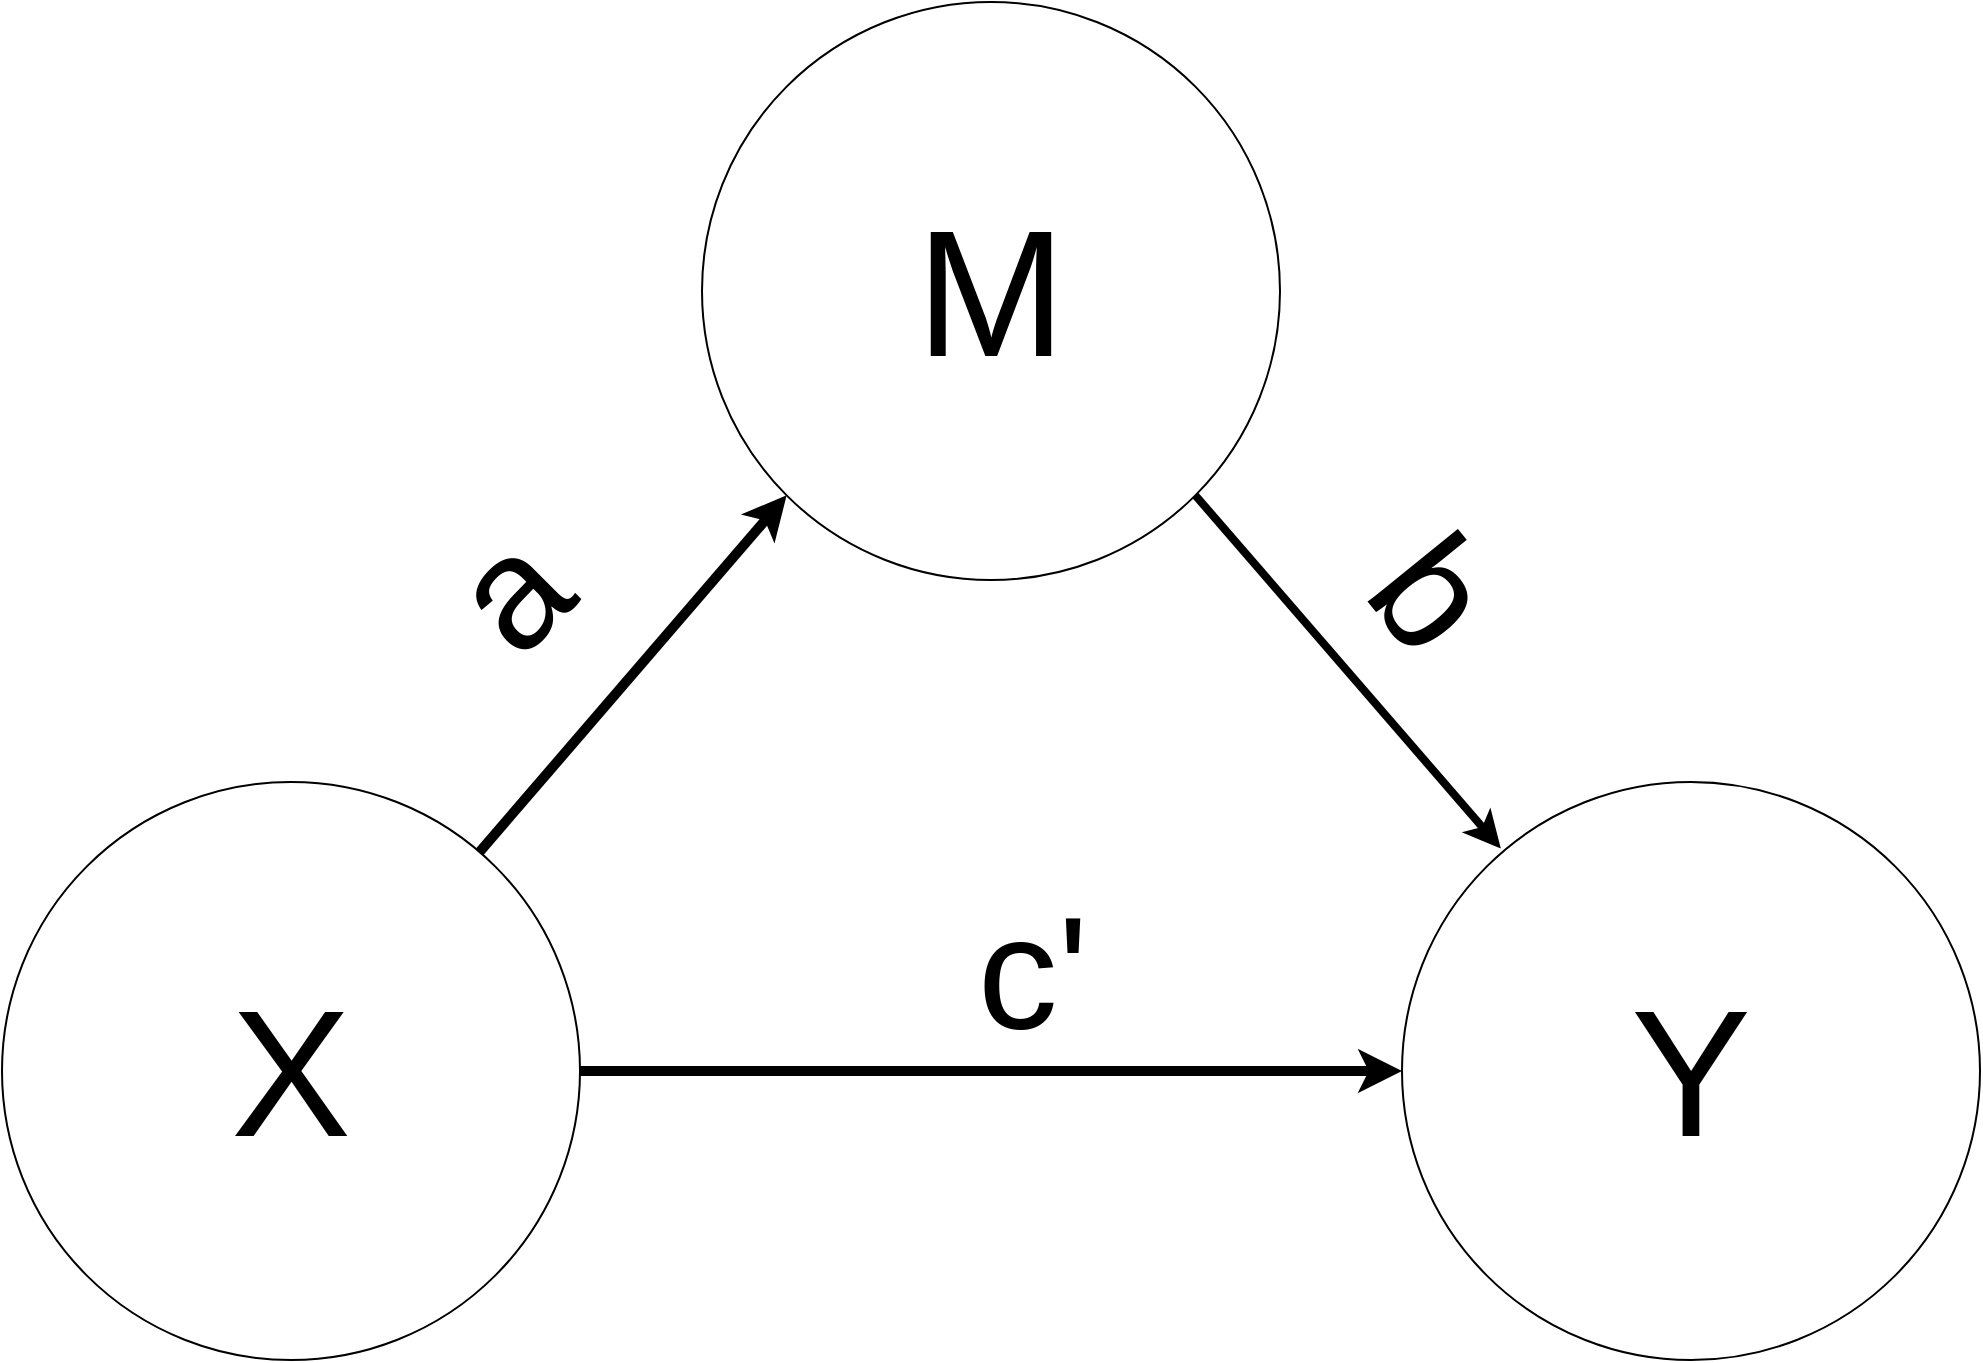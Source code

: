<mxfile version="27.1.5">
  <diagram name="Page-1" id="Ld59MNCtfa-pyDh8cjdV">
    <mxGraphModel dx="1489" dy="941" grid="1" gridSize="10" guides="1" tooltips="1" connect="1" arrows="1" fold="1" page="1" pageScale="1" pageWidth="1169" pageHeight="827" math="0" shadow="0">
      <root>
        <mxCell id="0" />
        <mxCell id="1" parent="0" />
        <mxCell id="8XO_jOaaJAtEhVWyUDEs-1" value="&lt;font style=&quot;font-size: 90px;&quot;&gt;M&lt;/font&gt;" style="ellipse;whiteSpace=wrap;html=1;aspect=fixed;" vertex="1" parent="1">
          <mxGeometry x="440" y="30" width="289" height="289" as="geometry" />
        </mxCell>
        <mxCell id="8XO_jOaaJAtEhVWyUDEs-2" value="&lt;font style=&quot;font-size: 90px;&quot;&gt;X&lt;/font&gt;" style="ellipse;whiteSpace=wrap;html=1;aspect=fixed;" vertex="1" parent="1">
          <mxGeometry x="90" y="420" width="289" height="289" as="geometry" />
        </mxCell>
        <mxCell id="8XO_jOaaJAtEhVWyUDEs-3" value="&lt;font style=&quot;font-size: 90px;&quot;&gt;Y&lt;/font&gt;" style="ellipse;whiteSpace=wrap;html=1;aspect=fixed;" vertex="1" parent="1">
          <mxGeometry x="790" y="420" width="289" height="289" as="geometry" />
        </mxCell>
        <mxCell id="8XO_jOaaJAtEhVWyUDEs-7" value="" style="endArrow=classic;html=1;rounded=0;entryX=0;entryY=1;entryDx=0;entryDy=0;strokeWidth=5;" edge="1" parent="1" source="8XO_jOaaJAtEhVWyUDEs-2" target="8XO_jOaaJAtEhVWyUDEs-1">
          <mxGeometry width="50" height="50" relative="1" as="geometry">
            <mxPoint x="570" y="450" as="sourcePoint" />
            <mxPoint x="620" y="400" as="targetPoint" />
          </mxGeometry>
        </mxCell>
        <mxCell id="8XO_jOaaJAtEhVWyUDEs-8" value="" style="endArrow=classic;html=1;rounded=0;entryX=0.171;entryY=0.115;entryDx=0;entryDy=0;exitX=1;exitY=1;exitDx=0;exitDy=0;strokeWidth=4;entryPerimeter=0;" edge="1" parent="1" source="8XO_jOaaJAtEhVWyUDEs-1" target="8XO_jOaaJAtEhVWyUDEs-3">
          <mxGeometry width="50" height="50" relative="1" as="geometry">
            <mxPoint x="570" y="450" as="sourcePoint" />
            <mxPoint x="620" y="400" as="targetPoint" />
          </mxGeometry>
        </mxCell>
        <mxCell id="8XO_jOaaJAtEhVWyUDEs-9" value="" style="endArrow=classic;html=1;rounded=0;exitX=1;exitY=0.5;exitDx=0;exitDy=0;entryX=0;entryY=0.5;entryDx=0;entryDy=0;strokeWidth=5;" edge="1" parent="1" source="8XO_jOaaJAtEhVWyUDEs-2" target="8XO_jOaaJAtEhVWyUDEs-3">
          <mxGeometry width="50" height="50" relative="1" as="geometry">
            <mxPoint x="570" y="450" as="sourcePoint" />
            <mxPoint x="620" y="400" as="targetPoint" />
          </mxGeometry>
        </mxCell>
        <mxCell id="8XO_jOaaJAtEhVWyUDEs-10" value="&lt;font style=&quot;font-size: 80px;&quot;&gt;a&lt;/font&gt;" style="text;html=1;align=center;verticalAlign=middle;resizable=0;points=[];autosize=1;strokeColor=none;fillColor=none;rotation=-45;" vertex="1" parent="1">
          <mxGeometry x="309" y="270" width="70" height="110" as="geometry" />
        </mxCell>
        <mxCell id="8XO_jOaaJAtEhVWyUDEs-11" value="&lt;font style=&quot;font-size: 80px;&quot;&gt;b&lt;/font&gt;" style="text;html=1;align=center;verticalAlign=middle;resizable=0;points=[];autosize=1;strokeColor=none;fillColor=none;rotation=51;" vertex="1" parent="1">
          <mxGeometry x="770.0" y="270.0" width="70" height="110" as="geometry" />
        </mxCell>
        <mxCell id="8XO_jOaaJAtEhVWyUDEs-12" value="&lt;font style=&quot;font-size: 80px;&quot;&gt;c&#39;&lt;/font&gt;" style="text;html=1;align=center;verticalAlign=middle;resizable=0;points=[];autosize=1;strokeColor=none;fillColor=none;rotation=0;" vertex="1" parent="1">
          <mxGeometry x="565.0" y="460.0" width="80" height="110" as="geometry" />
        </mxCell>
      </root>
    </mxGraphModel>
  </diagram>
</mxfile>
